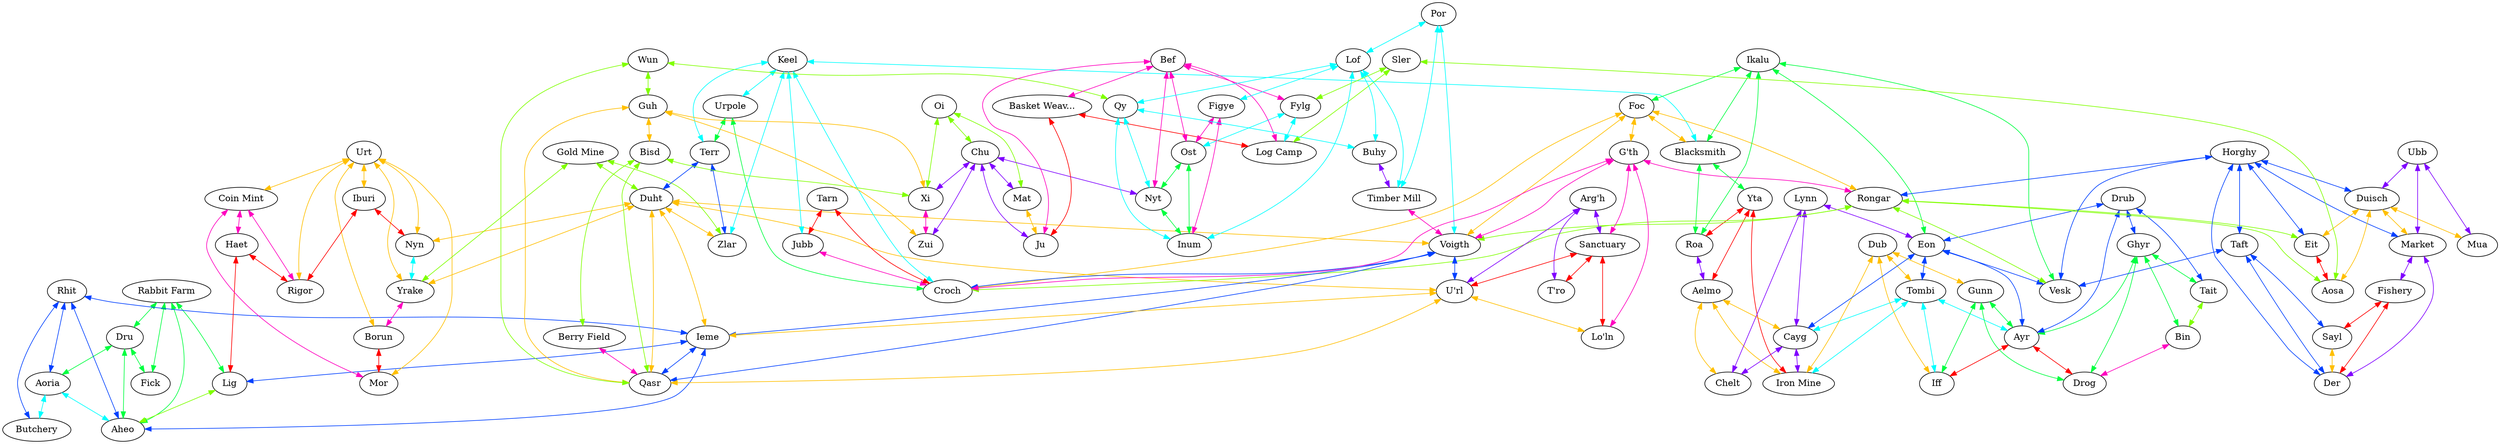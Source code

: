graph x {
"Fick" [pos="0.0972222222222222,-0.472222222222222",label="Fick"]
"Dru" [pos="0.597222222222222,-0.444444444444444",label="Dru"]
"Aoria" [pos="1.52777777777778,-0.666666666666667",label="Aoria"]
"Butchery" [pos="2.52777777777778,-0.472222222222222",label="Butchery"]
"Rabbit Farm" [pos="0.0972222222222222,-1.52777777777778",label="Rabbit Farm"]
"Aheo" [pos="0.805555555555556,-1.16666666666667",label="Aheo"]
"Lig" [pos="0.847222222222222,-1.68055555555556",label="Lig"]
"Ieme" [pos="1.125,-1.44444444444444",label="Ieme"]
"Rhit" [pos="1.73611111111111,-0.986111111111111",label="Rhit"]
"Haet" [pos="0.138888888888889,-2.11111111111111",label="Haet"]
"Coin Mint" [pos="0.125,-3.04166666666667",label="Coin Mint"]
"Rigor" [pos="0.805555555555556,-2.93055555555556",label="Rigor"]
"Mor" [pos="0.458333333333333,-3.68055555555556",label="Mor"]
"Borun" [pos="0.138888888888889,-4.59722222222222",label="Borun"]
"Urt" [pos="0.833333333333333,-4.04166666666667",label="Urt"]
"Iburi" [pos="1.26388888888889,-3.47222222222222",label="Iburi"]
"Nyn" [pos="1.26388888888889,-4",label="Nyn"]
"Yrake" [pos="1.02777777777778,-4.5",label="Yrake"]
"Duht" [pos="2.38888888888889,-4.01388888888889",label="Duht"]
"Gold Mine" [pos="2.15277777777778,-4.90277777777778",label="Gold Mine"]
"Zlar" [pos="2.45833333333333,-4.5",label="Zlar"]
"Terr" [pos="2.97222222222222,-4.13888888888889",label="Terr"]
"Keel" [pos="3.29166666666667,-4.41666666666667",label="Keel"]
"Croch" [pos="3.63888888888889,-4.13888888888889",label="Croch"]
"Urpole" [pos="3.30555555555556,-3.90277777777778",label="Urpole"]
"Jubb" [pos="3.77777777777778,-4.76388888888889",label="Jubb"]
"Tarn" [pos="4.5,-4.58333333333333",label="Tarn"]
"Foc" [pos="4.40277777777778,-5.375",label="Foc"]
"Blacksmith" [pos="2.81944444444444,-5.125",label="Blacksmith"]
"Ikalu" [pos="3.61111111111111,-5.56944444444444",label="Ikalu"]
"Roa" [pos="2.80555555555556,-5.59722222222222",label="Roa"]
"Yta" [pos="2.13888888888889,-5.5",label="Yta"]
"Aelmo" [pos="1.98611111111111,-6.09722222222222",label="Aelmo"]
"Iron Mine" [pos="1.33333333333333,-6.08333333333333",label="Iron Mine"]
"Chelt" [pos="2.18055555555556,-6.55555555555556",label="Chelt"]
"Cayg" [pos="1.65277777777778,-6.375",label="Cayg"]
"Lynn" [pos="1.95833333333333,-7.13888888888889",label="Lynn"]
"Tombi" [pos="1.18055555555556,-6.69444444444444",label="Tombi"]
"Dub" [pos="0.819444444444444,-6.45833333333333",label="Dub"]
"Gunn" [pos="0.277777777777778,-6.91666666666667",label="Gunn"]
"Iff" [pos="0.847222222222222,-6.91666666666667",label="Iff"]
"Ayr" [pos="0.888888888888889,-7.33333333333333",label="Ayr"]
"Drog" [pos="0.0972222222222222,-7.25",label="Drog"]
"Bin" [pos="0.0972222222222222,-8.40277777777778",label="Bin"]
"Tait" [pos="1.09722222222222,-8.41666666666667",label="Tait"]
"Ghyr" [pos="0.805555555555556,-7.72222222222222",label="Ghyr"]
"Drub" [pos="1.18055555555556,-7.86111111111111",label="Drub"]
"Eon" [pos="1.41666666666667,-7.40277777777778",label="Eon"]
"Aosa" [pos="5.55555555555556,-6.72222222222222",label="Aosa"]
"Vesk" [pos="4.05555555555556,-6.76388888888889",label="Vesk"]
"Rongar" [pos="4.69444444444444,-6.83333333333333",label="Rongar"]
"Taft" [pos="3.875,-7.51388888888889",label="Taft"]
"Sayl" [pos="3.38888888888889,-7.81944444444444",label="Sayl"]
"Fishery" [pos="3.80555555555556,-8.38888888888889",label="Fishery"]
"Market" [pos="4.29166666666667,-8.40277777777778",label="Market"]
"Der" [pos="4.05555555555556,-8",label="Der"]
"Horghy" [pos="4.48611111111111,-7.38888888888889",label="Horghy"]
"Eit" [pos="5.04166666666667,-7.29166666666667",label="Eit"]
"Duisch" [pos="5.06944444444444,-7.70833333333333",label="Duisch"]
"Ubb" [pos="5.08333333333333,-8.18055555555556",label="Ubb"]
"Mua" [pos="5.55555555555556,-8.11111111111111",label="Mua"]
"Berry Field" [pos="4.01388888888889,-0.833333333333333",label="Berry Field"]
"Bisd" [pos="4.68055555555556,-0.833333333333333",label="Bisd"]
"Qasr" [pos="4.66666666666667,-1.58333333333333",label="Qasr"]
"Xi" [pos="5.68055555555556,-0.75",label="Xi"]
"Guh" [pos="5.08333333333333,-1.19444444444444",label="Guh"]
"Wun" [pos="5.11111111111111,-1.68055555555556",label="Wun"]
"Zui" [pos="5.88888888888889,-1.20833333333333",label="Zui"]
"Oi" [pos="5.97222222222222,-0.5",label="Oi"]
"Chu" [pos="6.15277777777778,-1",label="Chu"]
"Mat" [pos="6.76388888888889,-0.458333333333333",label="Mat"]
"Ju" [pos="7.01388888888889,-0.763888888888889",label="Ju"]
"Basket Weaver" [pos="7.68055555555556,-0.736111111111111",label="Basket Weav..."]
"Log Camp" [pos="8,-0.486111111111111",label="Log Camp"]
"Sler" [pos="8.13888888888889,-1.38888888888889",label="Sler"]
"Fylg" [pos="7.76388888888889,-1.23611111111111",label="Fylg"]
"Bef" [pos="7.375,-0.986111111111111",label="Bef"]
"Nyt" [pos="6.61111111111111,-1.45833333333333",label="Nyt"]
"Ost" [pos="6.86111111111111,-1.66666666666667",label="Ost"]
"Figye" [pos="6.41666666666667,-2.40277777777778",label="Figye"]
"Inum" [pos="6.13888888888889,-1.95833333333333",label="Inum"]
"Qy" [pos="5.97222222222222,-1.55555555555556",label="Qy"]
"Lof" [pos="6.08333333333333,-2.625",label="Lof"]
"Buhy" [pos="5.70833333333333,-2.20833333333333",label="Buhy"]
"Por" [pos="5.76388888888889,-2.81944444444444",label="Por"]
"Timber Mill" [pos="5.19444444444444,-2.43055555555556",label="Timber Mill"]
"Voigth" [pos="5.38888888888889,-3.18055555555556",label="Voigth"]
"U'rl" [pos="2.94444444444444,-2.02777777777778",label="U'rl"]
"Arg'h" [pos="2.34722222222222,-2.05555555555556",label="Arg'h"]
"T'ro" [pos="2.06944444444444,-2.65277777777778",label="T'ro"]
"Lo'ln" [pos="3.16666666666667,-2.36111111111111",label="Lo'ln"]
"G'th" [pos="3.65277777777778,-2.76388888888889",label="G'th"]
"Sanctuary" [pos="2.80555555555556,-2.94444444444444",label="Sanctuary"]
"Urt" -- "Rigor" [dir="both",color="0.125,1,1"]
"Urt" -- "Yrake" [dir="both",color="0.125,1,1"]
"Urt" -- "Mor" [dir="both",color="0.125,1,1"]
"Urt" -- "Coin Mint" [dir="both",color="0.125,1,1"]
"Urt" -- "Borun" [dir="both",color="0.125,1,1"]
"Urt" -- "Nyn" [dir="both",color="0.125,1,1"]
"Urt" -- "Iburi" [dir="both",color="0.125,1,1"]
"Oi" -- "Mat" [dir="both",color="0.25,1,1"]
"Oi" -- "Xi" [dir="both",color="0.25,1,1"]
"Oi" -- "Chu" [dir="both",color="0.25,1,1"]
"Ikalu" -- "Roa" [dir="both",color="0.375,1,1"]
"Ikalu" -- "Blacksmith" [dir="both",color="0.375,1,1"]
"Ikalu" -- "Foc" [dir="both",color="0.375,1,1"]
"Ikalu" -- "Vesk" [dir="both",color="0.375,1,1"]
"Ikalu" -- "Eon" [dir="both",color="0.375,1,1"]
"Keel" -- "Urpole" [dir="both",color="0.5,1,1"]
"Keel" -- "Terr" [dir="both",color="0.5,1,1"]
"Keel" -- "Blacksmith" [dir="both",color="0.5,1,1"]
"Keel" -- "Jubb" [dir="both",color="0.5,1,1"]
"Keel" -- "Zlar" [dir="both",color="0.5,1,1"]
"Keel" -- "Croch" [dir="both",color="0.5,1,1"]
"Drub" -- "Ghyr" [dir="both",color="0.625,1,1"]
"Drub" -- "Tait" [dir="both",color="0.625,1,1"]
"Drub" -- "Eon" [dir="both",color="0.625,1,1"]
"Drub" -- "Ayr" [dir="both",color="0.625,1,1"]
"Ubb" -- "Duisch" [dir="both",color="0.75,1,1"]
"Ubb" -- "Market" [dir="both",color="0.75,1,1"]
"Ubb" -- "Mua" [dir="both",color="0.75,1,1"]
"Coin Mint" -- "Rigor" [dir="both",color="0.875,1,1"]
"Coin Mint" -- "Mor" [dir="both",color="0.875,1,1"]
"Coin Mint" -- "Haet" [dir="both",color="0.875,1,1"]
"Haet" -- "Rigor" [dir="both",color="1,1,1"]
"Haet" -- "Lig" [dir="both",color="1,1,1"]
"Foc" -- "Rongar" [dir="both",color="0.125,1,1"]
"Foc" -- "Blacksmith" [dir="both",color="0.125,1,1"]
"Foc" -- "G'th" [dir="both",color="0.125,1,1"]
"Foc" -- "Croch" [dir="both",color="0.125,1,1"]
"Foc" -- "Voigth" [dir="both",color="0.125,1,1"]
"Wun" -- "Qy" [dir="both",color="0.25,1,1"]
"Wun" -- "Qasr" [dir="both",color="0.25,1,1"]
"Wun" -- "Guh" [dir="both",color="0.25,1,1"]
"Urpole" -- "Terr" [dir="both",color="0.375,1,1"]
"Urpole" -- "Croch" [dir="both",color="0.375,1,1"]
"Por" -- "Lof" [dir="both",color="0.5,1,1"]
"Por" -- "Timber Mill" [dir="both",color="0.5,1,1"]
"Por" -- "Voigth" [dir="both",color="0.5,1,1"]
"Rhit" -- "Ieme" [dir="both",color="0.625,1,1"]
"Rhit" -- "Aheo" [dir="both",color="0.625,1,1"]
"Rhit" -- "Aoria" [dir="both",color="0.625,1,1"]
"Rhit" -- "Butchery" [dir="both",color="0.625,1,1"]
"Arg'h" -- "T'ro" [dir="both",color="0.75,1,1"]
"Arg'h" -- "Sanctuary" [dir="both",color="0.75,1,1"]
"Arg'h" -- "U'rl" [dir="both",color="0.75,1,1"]
"Bef" -- "Nyt" [dir="both",color="0.875,1,1"]
"Bef" -- "Log Camp" [dir="both",color="0.875,1,1"]
"Bef" -- "Ju" [dir="both",color="0.875,1,1"]
"Bef" -- "Fylg" [dir="both",color="0.875,1,1"]
"Bef" -- "Ost" [dir="both",color="0.875,1,1"]
"Bef" -- "Basket Weaver" [dir="both",color="0.875,1,1"]
"Basket Weaver" -- "Log Camp" [dir="both",color="1,1,1"]
"Basket Weaver" -- "Ju" [dir="both",color="1,1,1"]
"Guh" -- "Xi" [dir="both",color="0.125,1,1"]
"Guh" -- "Zui" [dir="both",color="0.125,1,1"]
"Guh" -- "Bisd" [dir="both",color="0.125,1,1"]
"Guh" -- "Qasr" [dir="both",color="0.125,1,1"]
"Gold Mine" -- "Yrake" [dir="both",color="0.25,1,1"]
"Gold Mine" -- "Duht" [dir="both",color="0.25,1,1"]
"Gold Mine" -- "Zlar" [dir="both",color="0.25,1,1"]
"Blacksmith" -- "Roa" [dir="both",color="0.375,1,1"]
"Blacksmith" -- "Yta" [dir="both",color="0.375,1,1"]
"Lof" -- "Figye" [dir="both",color="0.5,1,1"]
"Lof" -- "Qy" [dir="both",color="0.5,1,1"]
"Lof" -- "Buhy" [dir="both",color="0.5,1,1"]
"Lof" -- "Inum" [dir="both",color="0.5,1,1"]
"Lof" -- "Timber Mill" [dir="both",color="0.5,1,1"]
"Horghy" -- "Duisch" [dir="both",color="0.625,1,1"]
"Horghy" -- "Rongar" [dir="both",color="0.625,1,1"]
"Horghy" -- "Taft" [dir="both",color="0.625,1,1"]
"Horghy" -- "Der" [dir="both",color="0.625,1,1"]
"Horghy" -- "Market" [dir="both",color="0.625,1,1"]
"Horghy" -- "Eit" [dir="both",color="0.625,1,1"]
"Horghy" -- "Vesk" [dir="both",color="0.625,1,1"]
"Chu" -- "Mat" [dir="both",color="0.75,1,1"]
"Chu" -- "Nyt" [dir="both",color="0.75,1,1"]
"Chu" -- "Ju" [dir="both",color="0.75,1,1"]
"Chu" -- "Xi" [dir="both",color="0.75,1,1"]
"Chu" -- "Zui" [dir="both",color="0.75,1,1"]
"G'th" -- "Rongar" [dir="both",color="0.875,1,1"]
"G'th" -- "Lo'ln" [dir="both",color="0.875,1,1"]
"G'th" -- "Sanctuary" [dir="both",color="0.875,1,1"]
"G'th" -- "Croch" [dir="both",color="0.875,1,1"]
"G'th" -- "Voigth" [dir="both",color="0.875,1,1"]
"Iburi" -- "Rigor" [dir="both",color="1,1,1"]
"Iburi" -- "Nyn" [dir="both",color="1,1,1"]
"Duisch" -- "Market" [dir="both",color="0.125,1,1"]
"Duisch" -- "Eit" [dir="both",color="0.125,1,1"]
"Duisch" -- "Aosa" [dir="both",color="0.125,1,1"]
"Duisch" -- "Mua" [dir="both",color="0.125,1,1"]
"Rongar" -- "Eit" [dir="both",color="0.25,1,1"]
"Rongar" -- "Croch" [dir="both",color="0.25,1,1"]
"Rongar" -- "Vesk" [dir="both",color="0.25,1,1"]
"Rongar" -- "Aosa" [dir="both",color="0.25,1,1"]
"Rongar" -- "Voigth" [dir="both",color="0.25,1,1"]
"Ghyr" -- "Bin" [dir="both",color="0.375,1,1"]
"Ghyr" -- "Tait" [dir="both",color="0.375,1,1"]
"Ghyr" -- "Drog" [dir="both",color="0.375,1,1"]
"Ghyr" -- "Ayr" [dir="both",color="0.375,1,1"]
"Qy" -- "Nyt" [dir="both",color="0.5,1,1"]
"Qy" -- "Buhy" [dir="both",color="0.5,1,1"]
"Qy" -- "Inum" [dir="both",color="0.5,1,1"]
"Terr" -- "Duht" [dir="both",color="0.625,1,1"]
"Terr" -- "Zlar" [dir="both",color="0.625,1,1"]
"Buhy" -- "Timber Mill" [dir="both",color="0.75,1,1"]
"Timber Mill" -- "Voigth" [dir="both",color="0.875,1,1"]
"Yta" -- "Roa" [dir="both",color="1,1,1"]
"Yta" -- "Iron Mine" [dir="both",color="1,1,1"]
"Yta" -- "Aelmo" [dir="both",color="1,1,1"]
"Duht" -- "Yrake" [dir="both",color="0.125,1,1"]
"Duht" -- "Zlar" [dir="both",color="0.125,1,1"]
"Duht" -- "Ieme" [dir="both",color="0.125,1,1"]
"Duht" -- "U'rl" [dir="both",color="0.125,1,1"]
"Duht" -- "Qasr" [dir="both",color="0.125,1,1"]
"Duht" -- "Nyn" [dir="both",color="0.125,1,1"]
"Duht" -- "Voigth" [dir="both",color="0.125,1,1"]
"Sler" -- "Log Camp" [dir="both",color="0.25,1,1"]
"Sler" -- "Aosa" [dir="both",color="0.25,1,1"]
"Sler" -- "Fylg" [dir="both",color="0.25,1,1"]
"Rabbit Farm" -- "Lig" [dir="both",color="0.375,1,1"]
"Rabbit Farm" -- "Aheo" [dir="both",color="0.375,1,1"]
"Rabbit Farm" -- "Dru" [dir="both",color="0.375,1,1"]
"Rabbit Farm" -- "Fick" [dir="both",color="0.375,1,1"]
"Nyn" -- "Yrake" [dir="both",color="0.5,1,1"]
"Voigth" -- "Croch" [dir="both",color="0.625,1,1"]
"Voigth" -- "Ieme" [dir="both",color="0.625,1,1"]
"Voigth" -- "Qasr" [dir="both",color="0.625,1,1"]
"Voigth" -- "U'rl" [dir="both",color="0.625,1,1"]
"Lynn" -- "Cayg" [dir="both",color="0.75,1,1"]
"Lynn" -- "Eon" [dir="both",color="0.75,1,1"]
"Lynn" -- "Chelt" [dir="both",color="0.75,1,1"]
"Figye" -- "Inum" [dir="both",color="0.875,1,1"]
"Figye" -- "Ost" [dir="both",color="0.875,1,1"]
"Eit" -- "Aosa" [dir="both",color="1,1,1"]
"Dub" -- "Iron Mine" [dir="both",color="0.125,1,1"]
"Dub" -- "Iff" [dir="both",color="0.125,1,1"]
"Dub" -- "Tombi" [dir="both",color="0.125,1,1"]
"Dub" -- "Gunn" [dir="both",color="0.125,1,1"]
"Tait" -- "Bin" [dir="both",color="0.25,1,1"]
"Dru" -- "Aheo" [dir="both",color="0.375,1,1"]
"Dru" -- "Aoria" [dir="both",color="0.375,1,1"]
"Dru" -- "Fick" [dir="both",color="0.375,1,1"]
"Aoria" -- "Aheo" [dir="both",color="0.5,1,1"]
"Aoria" -- "Butchery" [dir="both",color="0.5,1,1"]
"Eon" -- "Cayg" [dir="both",color="0.625,1,1"]
"Eon" -- "Tombi" [dir="both",color="0.625,1,1"]
"Eon" -- "Vesk" [dir="both",color="0.625,1,1"]
"Eon" -- "Ayr" [dir="both",color="0.625,1,1"]
"Roa" -- "Aelmo" [dir="both",color="0.75,1,1"]
"Bin" -- "Drog" [dir="both",color="0.875,1,1"]
"Sanctuary" -- "T'ro" [dir="both",color="1,1,1"]
"Sanctuary" -- "Lo'ln" [dir="both",color="1,1,1"]
"Sanctuary" -- "U'rl" [dir="both",color="1,1,1"]
"U'rl" -- "Ieme" [dir="both",color="0.125,1,1"]
"U'rl" -- "Lo'ln" [dir="both",color="0.125,1,1"]
"U'rl" -- "Qasr" [dir="both",color="0.125,1,1"]
"Bisd" -- "Berry Field" [dir="both",color="0.25,1,1"]
"Bisd" -- "Xi" [dir="both",color="0.25,1,1"]
"Bisd" -- "Qasr" [dir="both",color="0.25,1,1"]
"Tombi" -- "Cayg" [dir="both",color="0.5,1,1"]
"Tombi" -- "Iron Mine" [dir="both",color="0.5,1,1"]
"Tombi" -- "Iff" [dir="both",color="0.5,1,1"]
"Tombi" -- "Ayr" [dir="both",color="0.5,1,1"]
"Taft" -- "Der" [dir="both",color="0.625,1,1"]
"Taft" -- "Sayl" [dir="both",color="0.625,1,1"]
"Taft" -- "Vesk" [dir="both",color="0.625,1,1"]
"Yrake" -- "Borun" [dir="both",color="0.875,1,1"]
"Borun" -- "Mor" [dir="both",color="1,1,1"]
"Aelmo" -- "Cayg" [dir="both",color="0.125,1,1"]
"Aelmo" -- "Iron Mine" [dir="both",color="0.125,1,1"]
"Aelmo" -- "Chelt" [dir="both",color="0.125,1,1"]
"Gunn" -- "Drog" [dir="both",color="0.375,1,1"]
"Gunn" -- "Iff" [dir="both",color="0.375,1,1"]
"Gunn" -- "Ayr" [dir="both",color="0.375,1,1"]
"Fylg" -- "Log Camp" [dir="both",color="0.5,1,1"]
"Fylg" -- "Ost" [dir="both",color="0.5,1,1"]
"Ieme" -- "Lig" [dir="both",color="0.625,1,1"]
"Ieme" -- "Aheo" [dir="both",color="0.625,1,1"]
"Ieme" -- "Qasr" [dir="both",color="0.625,1,1"]
"Cayg" -- "Iron Mine" [dir="both",color="0.75,1,1"]
"Cayg" -- "Chelt" [dir="both",color="0.75,1,1"]
"Berry Field" -- "Qasr" [dir="both",color="0.875,1,1"]
"Ayr" -- "Drog" [dir="both",color="1,1,1"]
"Ayr" -- "Iff" [dir="both",color="1,1,1"]
"Mat" -- "Ju" [dir="both",color="0.125,1,1"]
"Lig" -- "Aheo" [dir="both",color="0.25,1,1"]
"Ost" -- "Nyt" [dir="both",color="0.375,1,1"]
"Ost" -- "Inum" [dir="both",color="0.375,1,1"]
"Market" -- "Der" [dir="both",color="0.75,1,1"]
"Market" -- "Fishery" [dir="both",color="0.75,1,1"]
"Xi" -- "Zui" [dir="both",color="0.875,1,1"]
"Fishery" -- "Der" [dir="both",color="1,1,1"]
"Fishery" -- "Sayl" [dir="both",color="1,1,1"]
"Nyt" -- "Inum" [dir="both",color="0.375,1,1"]
"Tarn" -- "Jubb" [dir="both",color="1,1,1"]
"Tarn" -- "Croch" [dir="both",color="1,1,1"]
"Sayl" -- "Der" [dir="both",color="0.125,1,1"]
"Jubb" -- "Croch" [dir="both",color="0.875,1,1"]
}
